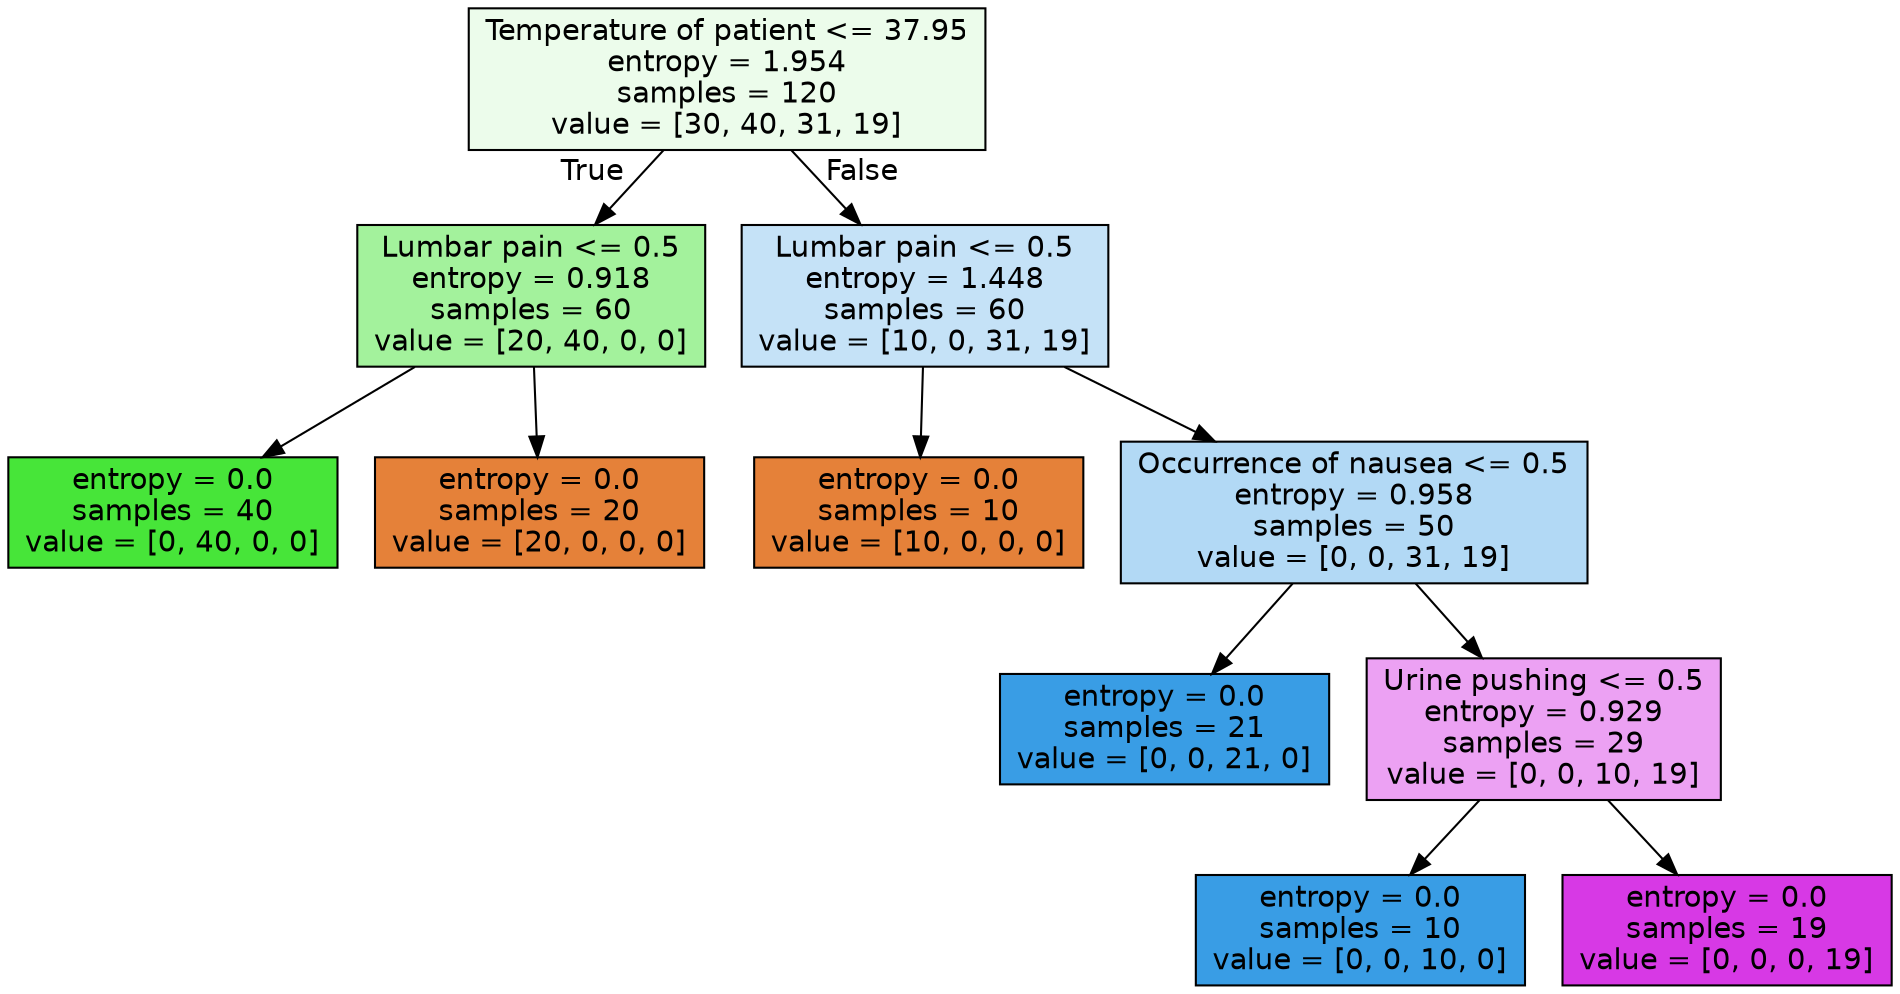 digraph Tree {
node [shape=box, style="filled", color="black", fontname="helvetica"] ;
edge [fontname="helvetica"] ;
0 [label="Temperature of patient <= 37.95\nentropy = 1.954\nsamples = 120\nvalue = [30, 40, 31, 19]", fillcolor="#ecfceb"] ;
1 [label="Lumbar pain <= 0.5\nentropy = 0.918\nsamples = 60\nvalue = [20, 40, 0, 0]", fillcolor="#a3f29c"] ;
0 -> 1 [labeldistance=2.5, labelangle=45, headlabel="True"] ;
2 [label="entropy = 0.0\nsamples = 40\nvalue = [0, 40, 0, 0]", fillcolor="#47e539"] ;
1 -> 2 ;
3 [label="entropy = 0.0\nsamples = 20\nvalue = [20, 0, 0, 0]", fillcolor="#e58139"] ;
1 -> 3 ;
4 [label="Lumbar pain <= 0.5\nentropy = 1.448\nsamples = 60\nvalue = [10, 0, 31, 19]", fillcolor="#c5e2f7"] ;
0 -> 4 [labeldistance=2.5, labelangle=-45, headlabel="False"] ;
5 [label="entropy = 0.0\nsamples = 10\nvalue = [10, 0, 0, 0]", fillcolor="#e58139"] ;
4 -> 5 ;
6 [label="Occurrence of nausea <= 0.5\nentropy = 0.958\nsamples = 50\nvalue = [0, 0, 31, 19]", fillcolor="#b2d9f5"] ;
4 -> 6 ;
7 [label="entropy = 0.0\nsamples = 21\nvalue = [0, 0, 21, 0]", fillcolor="#399de5"] ;
6 -> 7 ;
8 [label="Urine pushing <= 0.5\nentropy = 0.929\nsamples = 29\nvalue = [0, 0, 10, 19]", fillcolor="#eca1f3"] ;
6 -> 8 ;
9 [label="entropy = 0.0\nsamples = 10\nvalue = [0, 0, 10, 0]", fillcolor="#399de5"] ;
8 -> 9 ;
10 [label="entropy = 0.0\nsamples = 19\nvalue = [0, 0, 0, 19]", fillcolor="#d739e5"] ;
8 -> 10 ;
}